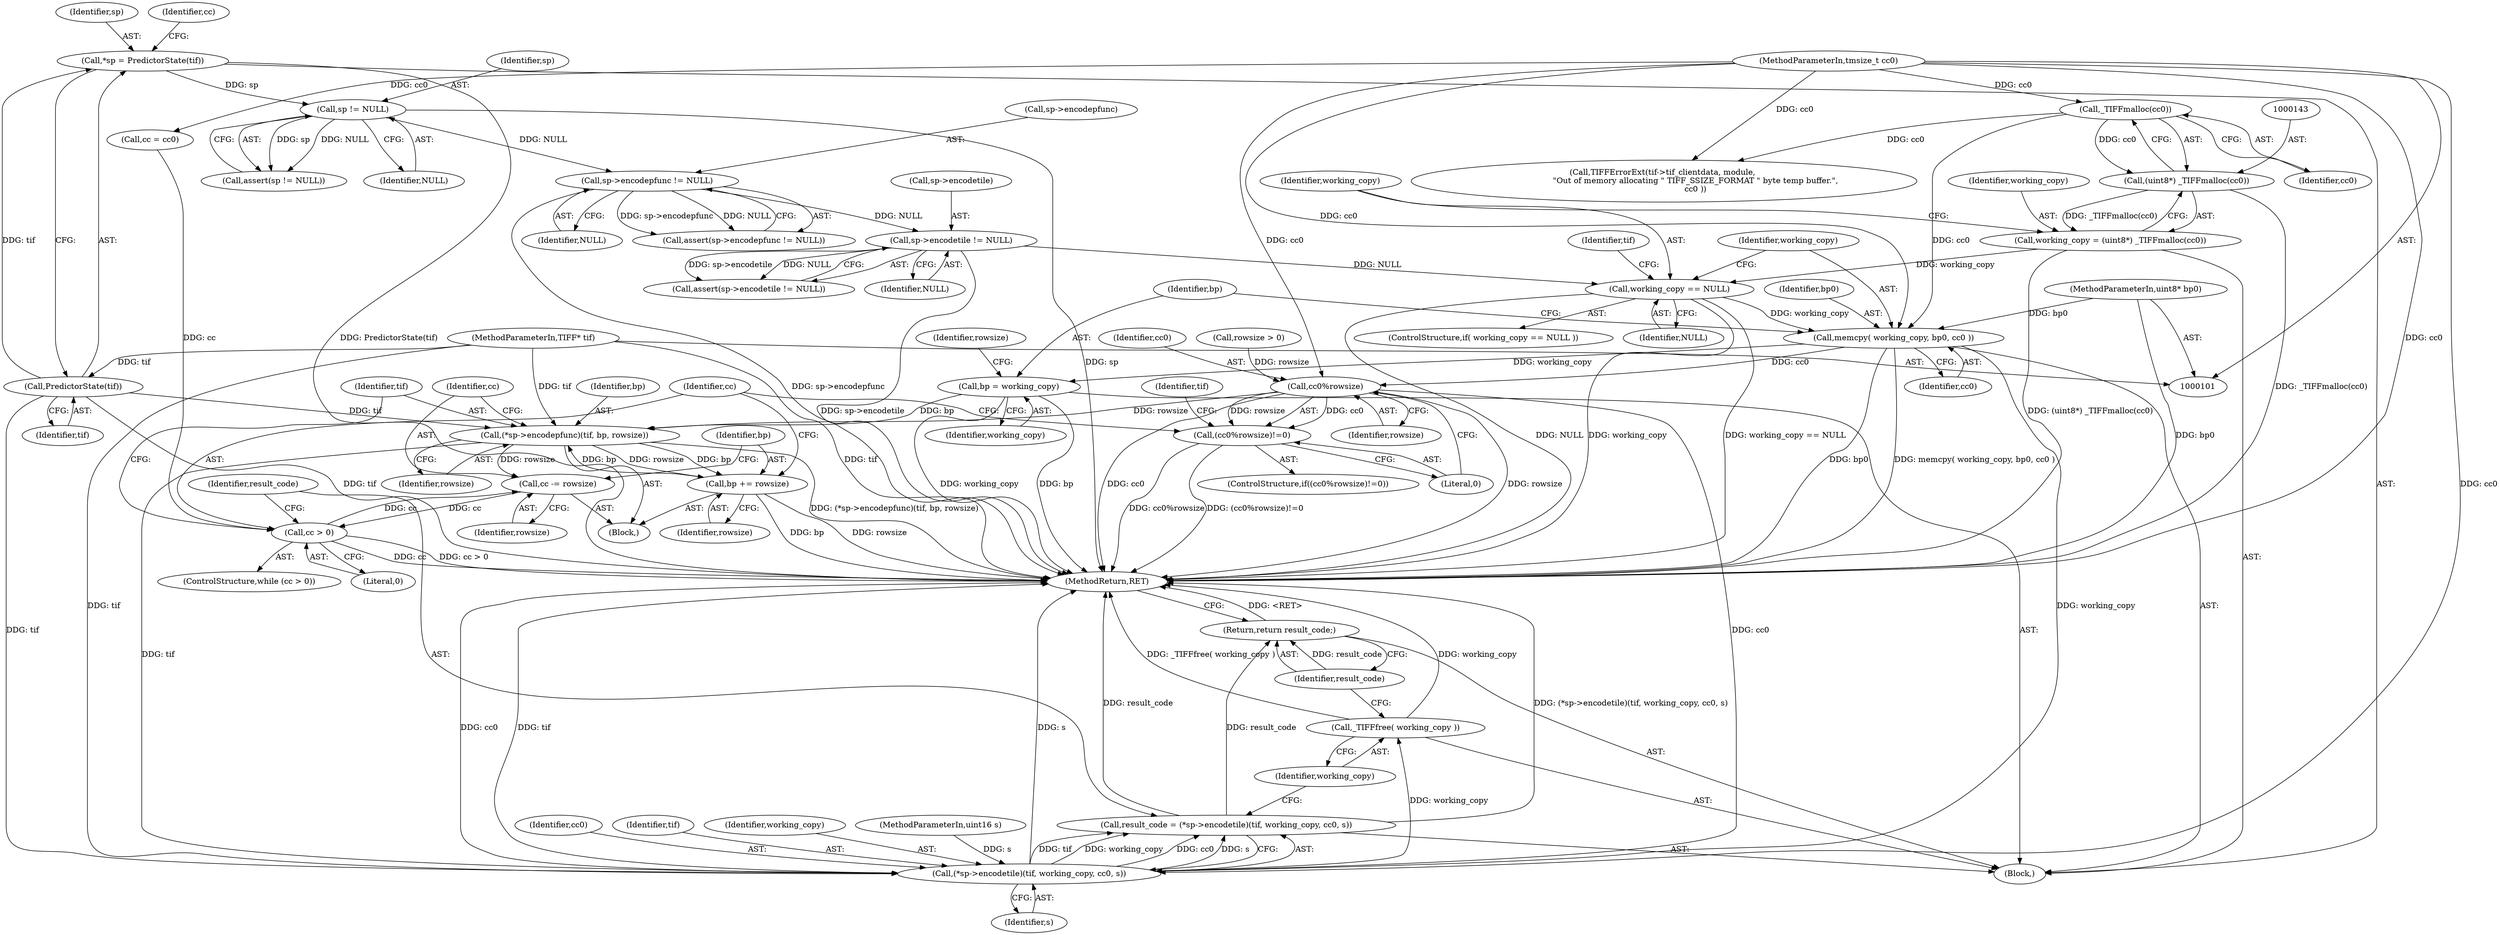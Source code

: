 digraph "0_libtiff_3ca657a8793dd011bf869695d72ad31c779c3cc1_2@API" {
"1000160" [label="(Call,memcpy( working_copy, bp0, cc0 ))"];
"1000147" [label="(Call,working_copy == NULL)"];
"1000140" [label="(Call,working_copy = (uint8*) _TIFFmalloc(cc0))"];
"1000142" [label="(Call,(uint8*) _TIFFmalloc(cc0))"];
"1000144" [label="(Call,_TIFFmalloc(cc0))"];
"1000104" [label="(MethodParameterIn,tmsize_t cc0)"];
"1000135" [label="(Call,sp->encodetile != NULL)"];
"1000129" [label="(Call,sp->encodepfunc != NULL)"];
"1000125" [label="(Call,sp != NULL)"];
"1000112" [label="(Call,*sp = PredictorState(tif))"];
"1000114" [label="(Call,PredictorState(tif))"];
"1000102" [label="(MethodParameterIn,TIFF* tif)"];
"1000103" [label="(MethodParameterIn,uint8* bp0)"];
"1000164" [label="(Call,bp = working_copy)"];
"1000197" [label="(Call,(*sp->encodepfunc)(tif, bp, rowsize))"];
"1000201" [label="(Call,cc -= rowsize)"];
"1000193" [label="(Call,cc > 0)"];
"1000204" [label="(Call,bp += rowsize)"];
"1000209" [label="(Call,(*sp->encodetile)(tif, working_copy, cc0, s))"];
"1000207" [label="(Call,result_code = (*sp->encodetile)(tif, working_copy, cc0, s))"];
"1000216" [label="(Return,return result_code;)"];
"1000214" [label="(Call,_TIFFfree( working_copy ))"];
"1000178" [label="(Call,cc0%rowsize)"];
"1000177" [label="(Call,(cc0%rowsize)!=0)"];
"1000180" [label="(Identifier,rowsize)"];
"1000114" [label="(Call,PredictorState(tif))"];
"1000201" [label="(Call,cc -= rowsize)"];
"1000134" [label="(Call,assert(sp->encodetile != NULL))"];
"1000160" [label="(Call,memcpy( working_copy, bp0, cc0 ))"];
"1000166" [label="(Identifier,working_copy)"];
"1000148" [label="(Identifier,working_copy)"];
"1000136" [label="(Call,sp->encodetile)"];
"1000179" [label="(Identifier,cc0)"];
"1000146" [label="(ControlStructure,if( working_copy == NULL ))"];
"1000151" [label="(Call,TIFFErrorExt(tif->tif_clientdata, module, \n                         \"Out of memory allocating \" TIFF_SSIZE_FORMAT \" byte temp buffer.\",\n                         cc0 ))"];
"1000213" [label="(Identifier,s)"];
"1000214" [label="(Call,_TIFFfree( working_copy ))"];
"1000217" [label="(Identifier,result_code)"];
"1000113" [label="(Identifier,sp)"];
"1000125" [label="(Call,sp != NULL)"];
"1000216" [label="(Return,return result_code;)"];
"1000104" [label="(MethodParameterIn,tmsize_t cc0)"];
"1000133" [label="(Identifier,NULL)"];
"1000145" [label="(Identifier,cc0)"];
"1000165" [label="(Identifier,bp)"];
"1000193" [label="(Call,cc > 0)"];
"1000206" [label="(Identifier,rowsize)"];
"1000178" [label="(Call,cc0%rowsize)"];
"1000204" [label="(Call,bp += rowsize)"];
"1000161" [label="(Identifier,working_copy)"];
"1000215" [label="(Identifier,working_copy)"];
"1000199" [label="(Identifier,bp)"];
"1000144" [label="(Call,_TIFFmalloc(cc0))"];
"1000127" [label="(Identifier,NULL)"];
"1000115" [label="(Identifier,tif)"];
"1000196" [label="(Block,)"];
"1000212" [label="(Identifier,cc0)"];
"1000177" [label="(Call,(cc0%rowsize)!=0)"];
"1000181" [label="(Literal,0)"];
"1000142" [label="(Call,(uint8*) _TIFFmalloc(cc0))"];
"1000209" [label="(Call,(*sp->encodetile)(tif, working_copy, cc0, s))"];
"1000124" [label="(Call,assert(sp != NULL))"];
"1000200" [label="(Identifier,rowsize)"];
"1000198" [label="(Identifier,tif)"];
"1000164" [label="(Call,bp = working_copy)"];
"1000195" [label="(Literal,0)"];
"1000163" [label="(Identifier,cc0)"];
"1000103" [label="(MethodParameterIn,uint8* bp0)"];
"1000112" [label="(Call,*sp = PredictorState(tif))"];
"1000207" [label="(Call,result_code = (*sp->encodetile)(tif, working_copy, cc0, s))"];
"1000147" [label="(Call,working_copy == NULL)"];
"1000185" [label="(Identifier,tif)"];
"1000203" [label="(Identifier,rowsize)"];
"1000194" [label="(Identifier,cc)"];
"1000208" [label="(Identifier,result_code)"];
"1000176" [label="(ControlStructure,if((cc0%rowsize)!=0))"];
"1000118" [label="(Call,cc = cc0)"];
"1000192" [label="(ControlStructure,while (cc > 0))"];
"1000205" [label="(Identifier,bp)"];
"1000140" [label="(Call,working_copy = (uint8*) _TIFFmalloc(cc0))"];
"1000173" [label="(Call,rowsize > 0)"];
"1000141" [label="(Identifier,working_copy)"];
"1000197" [label="(Call,(*sp->encodepfunc)(tif, bp, rowsize))"];
"1000135" [label="(Call,sp->encodetile != NULL)"];
"1000139" [label="(Identifier,NULL)"];
"1000153" [label="(Identifier,tif)"];
"1000202" [label="(Identifier,cc)"];
"1000119" [label="(Identifier,cc)"];
"1000218" [label="(MethodReturn,RET)"];
"1000129" [label="(Call,sp->encodepfunc != NULL)"];
"1000168" [label="(Identifier,rowsize)"];
"1000162" [label="(Identifier,bp0)"];
"1000149" [label="(Identifier,NULL)"];
"1000126" [label="(Identifier,sp)"];
"1000210" [label="(Identifier,tif)"];
"1000211" [label="(Identifier,working_copy)"];
"1000105" [label="(MethodParameterIn,uint16 s)"];
"1000130" [label="(Call,sp->encodepfunc)"];
"1000128" [label="(Call,assert(sp->encodepfunc != NULL))"];
"1000106" [label="(Block,)"];
"1000102" [label="(MethodParameterIn,TIFF* tif)"];
"1000160" -> "1000106"  [label="AST: "];
"1000160" -> "1000163"  [label="CFG: "];
"1000161" -> "1000160"  [label="AST: "];
"1000162" -> "1000160"  [label="AST: "];
"1000163" -> "1000160"  [label="AST: "];
"1000165" -> "1000160"  [label="CFG: "];
"1000160" -> "1000218"  [label="DDG: bp0"];
"1000160" -> "1000218"  [label="DDG: memcpy( working_copy, bp0, cc0 )"];
"1000147" -> "1000160"  [label="DDG: working_copy"];
"1000103" -> "1000160"  [label="DDG: bp0"];
"1000144" -> "1000160"  [label="DDG: cc0"];
"1000104" -> "1000160"  [label="DDG: cc0"];
"1000160" -> "1000164"  [label="DDG: working_copy"];
"1000160" -> "1000178"  [label="DDG: cc0"];
"1000160" -> "1000209"  [label="DDG: working_copy"];
"1000147" -> "1000146"  [label="AST: "];
"1000147" -> "1000149"  [label="CFG: "];
"1000148" -> "1000147"  [label="AST: "];
"1000149" -> "1000147"  [label="AST: "];
"1000153" -> "1000147"  [label="CFG: "];
"1000161" -> "1000147"  [label="CFG: "];
"1000147" -> "1000218"  [label="DDG: NULL"];
"1000147" -> "1000218"  [label="DDG: working_copy"];
"1000147" -> "1000218"  [label="DDG: working_copy == NULL"];
"1000140" -> "1000147"  [label="DDG: working_copy"];
"1000135" -> "1000147"  [label="DDG: NULL"];
"1000140" -> "1000106"  [label="AST: "];
"1000140" -> "1000142"  [label="CFG: "];
"1000141" -> "1000140"  [label="AST: "];
"1000142" -> "1000140"  [label="AST: "];
"1000148" -> "1000140"  [label="CFG: "];
"1000140" -> "1000218"  [label="DDG: (uint8*) _TIFFmalloc(cc0)"];
"1000142" -> "1000140"  [label="DDG: _TIFFmalloc(cc0)"];
"1000142" -> "1000144"  [label="CFG: "];
"1000143" -> "1000142"  [label="AST: "];
"1000144" -> "1000142"  [label="AST: "];
"1000142" -> "1000218"  [label="DDG: _TIFFmalloc(cc0)"];
"1000144" -> "1000142"  [label="DDG: cc0"];
"1000144" -> "1000145"  [label="CFG: "];
"1000145" -> "1000144"  [label="AST: "];
"1000104" -> "1000144"  [label="DDG: cc0"];
"1000144" -> "1000151"  [label="DDG: cc0"];
"1000104" -> "1000101"  [label="AST: "];
"1000104" -> "1000218"  [label="DDG: cc0"];
"1000104" -> "1000118"  [label="DDG: cc0"];
"1000104" -> "1000151"  [label="DDG: cc0"];
"1000104" -> "1000178"  [label="DDG: cc0"];
"1000104" -> "1000209"  [label="DDG: cc0"];
"1000135" -> "1000134"  [label="AST: "];
"1000135" -> "1000139"  [label="CFG: "];
"1000136" -> "1000135"  [label="AST: "];
"1000139" -> "1000135"  [label="AST: "];
"1000134" -> "1000135"  [label="CFG: "];
"1000135" -> "1000218"  [label="DDG: sp->encodetile"];
"1000135" -> "1000134"  [label="DDG: sp->encodetile"];
"1000135" -> "1000134"  [label="DDG: NULL"];
"1000129" -> "1000135"  [label="DDG: NULL"];
"1000129" -> "1000128"  [label="AST: "];
"1000129" -> "1000133"  [label="CFG: "];
"1000130" -> "1000129"  [label="AST: "];
"1000133" -> "1000129"  [label="AST: "];
"1000128" -> "1000129"  [label="CFG: "];
"1000129" -> "1000218"  [label="DDG: sp->encodepfunc"];
"1000129" -> "1000128"  [label="DDG: sp->encodepfunc"];
"1000129" -> "1000128"  [label="DDG: NULL"];
"1000125" -> "1000129"  [label="DDG: NULL"];
"1000125" -> "1000124"  [label="AST: "];
"1000125" -> "1000127"  [label="CFG: "];
"1000126" -> "1000125"  [label="AST: "];
"1000127" -> "1000125"  [label="AST: "];
"1000124" -> "1000125"  [label="CFG: "];
"1000125" -> "1000218"  [label="DDG: sp"];
"1000125" -> "1000124"  [label="DDG: sp"];
"1000125" -> "1000124"  [label="DDG: NULL"];
"1000112" -> "1000125"  [label="DDG: sp"];
"1000112" -> "1000106"  [label="AST: "];
"1000112" -> "1000114"  [label="CFG: "];
"1000113" -> "1000112"  [label="AST: "];
"1000114" -> "1000112"  [label="AST: "];
"1000119" -> "1000112"  [label="CFG: "];
"1000112" -> "1000218"  [label="DDG: PredictorState(tif)"];
"1000114" -> "1000112"  [label="DDG: tif"];
"1000114" -> "1000115"  [label="CFG: "];
"1000115" -> "1000114"  [label="AST: "];
"1000114" -> "1000218"  [label="DDG: tif"];
"1000102" -> "1000114"  [label="DDG: tif"];
"1000114" -> "1000197"  [label="DDG: tif"];
"1000114" -> "1000209"  [label="DDG: tif"];
"1000102" -> "1000101"  [label="AST: "];
"1000102" -> "1000218"  [label="DDG: tif"];
"1000102" -> "1000197"  [label="DDG: tif"];
"1000102" -> "1000209"  [label="DDG: tif"];
"1000103" -> "1000101"  [label="AST: "];
"1000103" -> "1000218"  [label="DDG: bp0"];
"1000164" -> "1000106"  [label="AST: "];
"1000164" -> "1000166"  [label="CFG: "];
"1000165" -> "1000164"  [label="AST: "];
"1000166" -> "1000164"  [label="AST: "];
"1000168" -> "1000164"  [label="CFG: "];
"1000164" -> "1000218"  [label="DDG: working_copy"];
"1000164" -> "1000218"  [label="DDG: bp"];
"1000164" -> "1000197"  [label="DDG: bp"];
"1000197" -> "1000196"  [label="AST: "];
"1000197" -> "1000200"  [label="CFG: "];
"1000198" -> "1000197"  [label="AST: "];
"1000199" -> "1000197"  [label="AST: "];
"1000200" -> "1000197"  [label="AST: "];
"1000202" -> "1000197"  [label="CFG: "];
"1000197" -> "1000218"  [label="DDG: (*sp->encodepfunc)(tif, bp, rowsize)"];
"1000204" -> "1000197"  [label="DDG: bp"];
"1000178" -> "1000197"  [label="DDG: rowsize"];
"1000197" -> "1000201"  [label="DDG: rowsize"];
"1000197" -> "1000204"  [label="DDG: rowsize"];
"1000197" -> "1000204"  [label="DDG: bp"];
"1000197" -> "1000209"  [label="DDG: tif"];
"1000201" -> "1000196"  [label="AST: "];
"1000201" -> "1000203"  [label="CFG: "];
"1000202" -> "1000201"  [label="AST: "];
"1000203" -> "1000201"  [label="AST: "];
"1000205" -> "1000201"  [label="CFG: "];
"1000201" -> "1000193"  [label="DDG: cc"];
"1000193" -> "1000201"  [label="DDG: cc"];
"1000193" -> "1000192"  [label="AST: "];
"1000193" -> "1000195"  [label="CFG: "];
"1000194" -> "1000193"  [label="AST: "];
"1000195" -> "1000193"  [label="AST: "];
"1000198" -> "1000193"  [label="CFG: "];
"1000208" -> "1000193"  [label="CFG: "];
"1000193" -> "1000218"  [label="DDG: cc"];
"1000193" -> "1000218"  [label="DDG: cc > 0"];
"1000118" -> "1000193"  [label="DDG: cc"];
"1000204" -> "1000196"  [label="AST: "];
"1000204" -> "1000206"  [label="CFG: "];
"1000205" -> "1000204"  [label="AST: "];
"1000206" -> "1000204"  [label="AST: "];
"1000194" -> "1000204"  [label="CFG: "];
"1000204" -> "1000218"  [label="DDG: rowsize"];
"1000204" -> "1000218"  [label="DDG: bp"];
"1000209" -> "1000207"  [label="AST: "];
"1000209" -> "1000213"  [label="CFG: "];
"1000210" -> "1000209"  [label="AST: "];
"1000211" -> "1000209"  [label="AST: "];
"1000212" -> "1000209"  [label="AST: "];
"1000213" -> "1000209"  [label="AST: "];
"1000207" -> "1000209"  [label="CFG: "];
"1000209" -> "1000218"  [label="DDG: cc0"];
"1000209" -> "1000218"  [label="DDG: tif"];
"1000209" -> "1000218"  [label="DDG: s"];
"1000209" -> "1000207"  [label="DDG: tif"];
"1000209" -> "1000207"  [label="DDG: working_copy"];
"1000209" -> "1000207"  [label="DDG: cc0"];
"1000209" -> "1000207"  [label="DDG: s"];
"1000178" -> "1000209"  [label="DDG: cc0"];
"1000105" -> "1000209"  [label="DDG: s"];
"1000209" -> "1000214"  [label="DDG: working_copy"];
"1000207" -> "1000106"  [label="AST: "];
"1000208" -> "1000207"  [label="AST: "];
"1000215" -> "1000207"  [label="CFG: "];
"1000207" -> "1000218"  [label="DDG: (*sp->encodetile)(tif, working_copy, cc0, s)"];
"1000207" -> "1000218"  [label="DDG: result_code"];
"1000207" -> "1000216"  [label="DDG: result_code"];
"1000216" -> "1000106"  [label="AST: "];
"1000216" -> "1000217"  [label="CFG: "];
"1000217" -> "1000216"  [label="AST: "];
"1000218" -> "1000216"  [label="CFG: "];
"1000216" -> "1000218"  [label="DDG: <RET>"];
"1000217" -> "1000216"  [label="DDG: result_code"];
"1000214" -> "1000106"  [label="AST: "];
"1000214" -> "1000215"  [label="CFG: "];
"1000215" -> "1000214"  [label="AST: "];
"1000217" -> "1000214"  [label="CFG: "];
"1000214" -> "1000218"  [label="DDG: _TIFFfree( working_copy )"];
"1000214" -> "1000218"  [label="DDG: working_copy"];
"1000178" -> "1000177"  [label="AST: "];
"1000178" -> "1000180"  [label="CFG: "];
"1000179" -> "1000178"  [label="AST: "];
"1000180" -> "1000178"  [label="AST: "];
"1000181" -> "1000178"  [label="CFG: "];
"1000178" -> "1000218"  [label="DDG: cc0"];
"1000178" -> "1000218"  [label="DDG: rowsize"];
"1000178" -> "1000177"  [label="DDG: cc0"];
"1000178" -> "1000177"  [label="DDG: rowsize"];
"1000173" -> "1000178"  [label="DDG: rowsize"];
"1000177" -> "1000176"  [label="AST: "];
"1000177" -> "1000181"  [label="CFG: "];
"1000181" -> "1000177"  [label="AST: "];
"1000185" -> "1000177"  [label="CFG: "];
"1000194" -> "1000177"  [label="CFG: "];
"1000177" -> "1000218"  [label="DDG: cc0%rowsize"];
"1000177" -> "1000218"  [label="DDG: (cc0%rowsize)!=0"];
}
